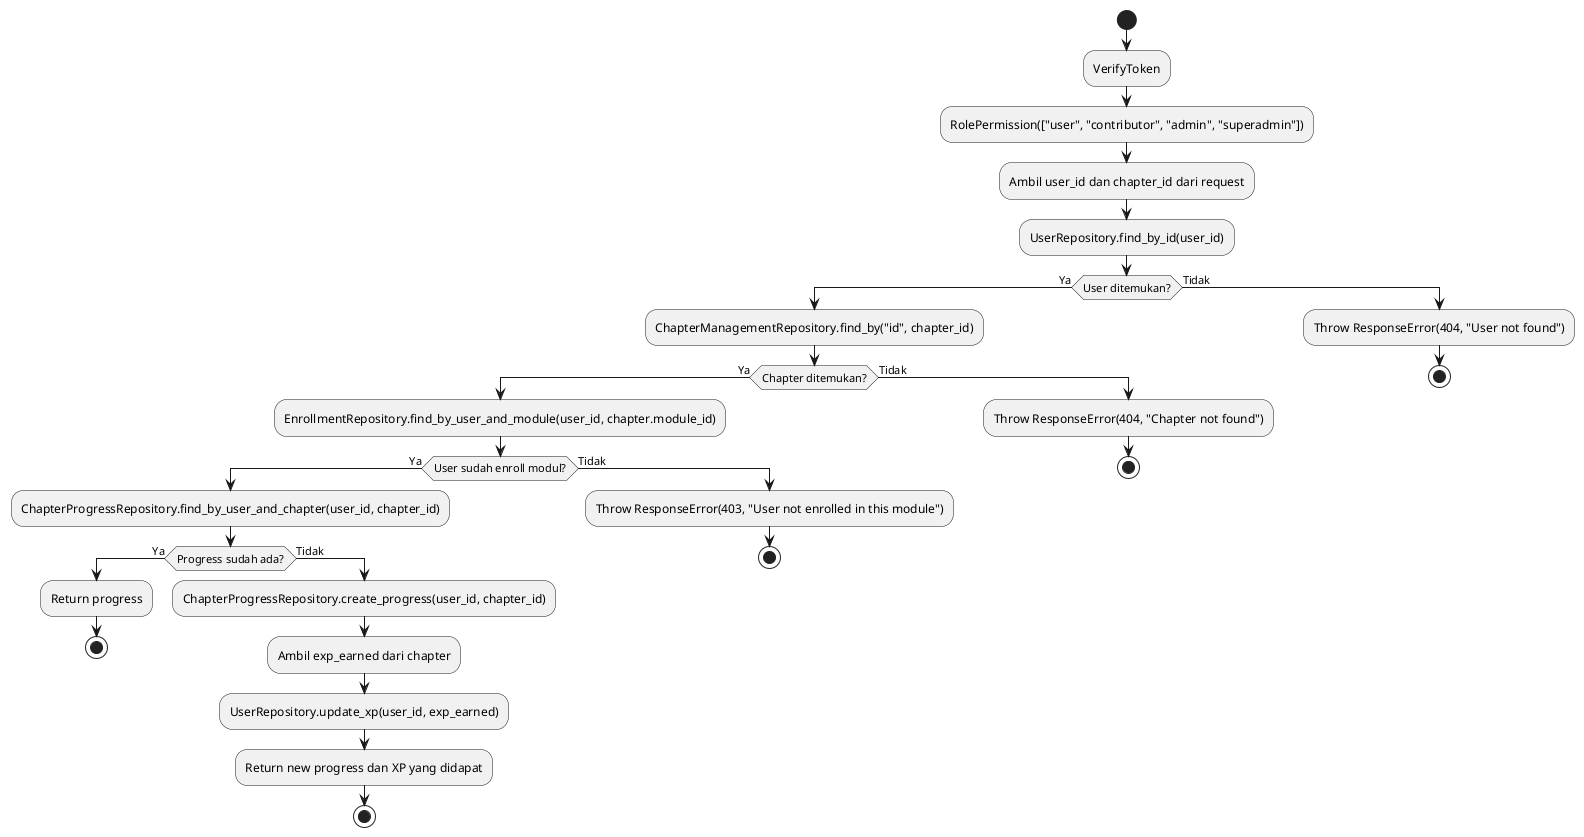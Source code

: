 @startuml
start

:VerifyToken;
:RolePermission(["user", "contributor", "admin", "superadmin"]);

:Ambil user_id dan chapter_id dari request;
:UserRepository.find_by_id(user_id);

if (User ditemukan?) then (Ya)
    :ChapterManagementRepository.find_by("id", chapter_id);
    if (Chapter ditemukan?) then (Ya)
        :EnrollmentRepository.find_by_user_and_module(user_id, chapter.module_id);
        if (User sudah enroll modul?) then (Ya)
            :ChapterProgressRepository.find_by_user_and_chapter(user_id, chapter_id);
            if (Progress sudah ada?) then (Ya)
                :Return progress;
                stop
            else (Tidak)
                :ChapterProgressRepository.create_progress(user_id, chapter_id);
                :Ambil exp_earned dari chapter;
                :UserRepository.update_xp(user_id, exp_earned);
                :Return new progress dan XP yang didapat;
                stop
            endif
        else (Tidak)
            :Throw ResponseError(403, "User not enrolled in this module");
            stop
        endif
    else (Tidak)
        :Throw ResponseError(404, "Chapter not found");
        stop
    endif
else (Tidak)
    :Throw ResponseError(404, "User not found");
    stop
endif

@enduml